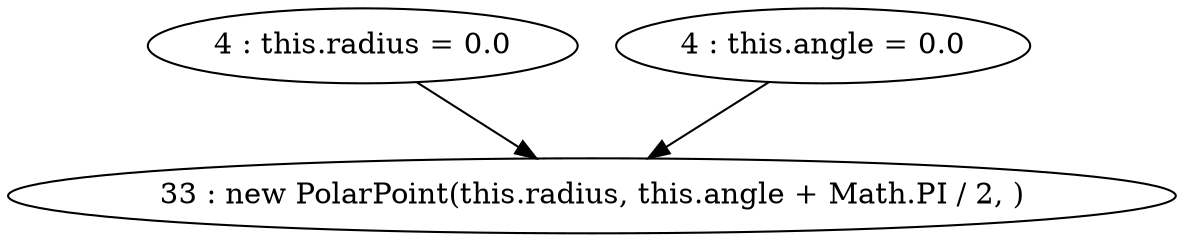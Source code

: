 digraph G {
"4 : this.radius = 0.0"
"4 : this.radius = 0.0" -> "33 : new PolarPoint(this.radius, this.angle + Math.PI / 2, )"
"4 : this.angle = 0.0"
"4 : this.angle = 0.0" -> "33 : new PolarPoint(this.radius, this.angle + Math.PI / 2, )"
"33 : new PolarPoint(this.radius, this.angle + Math.PI / 2, )"
}